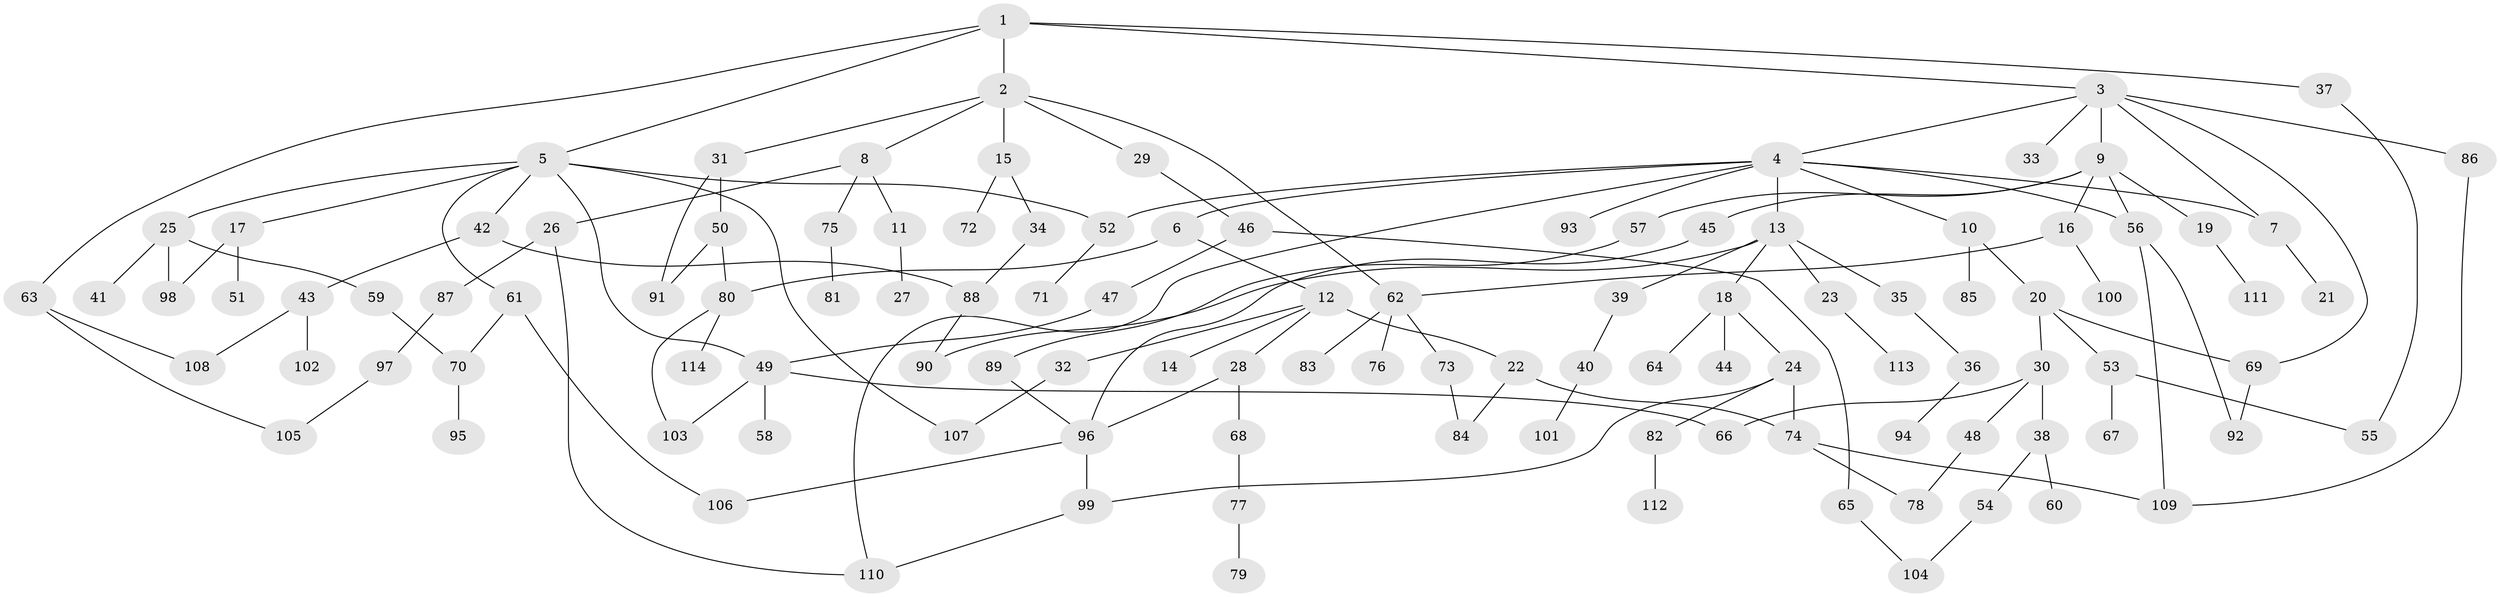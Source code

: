 // coarse degree distribution, {5: 0.0375, 6: 0.05, 8: 0.0125, 7: 0.0125, 3: 0.1875, 2: 0.425, 4: 0.1125, 1: 0.1625}
// Generated by graph-tools (version 1.1) at 2025/48/03/04/25 22:48:50]
// undirected, 114 vertices, 144 edges
graph export_dot {
  node [color=gray90,style=filled];
  1;
  2;
  3;
  4;
  5;
  6;
  7;
  8;
  9;
  10;
  11;
  12;
  13;
  14;
  15;
  16;
  17;
  18;
  19;
  20;
  21;
  22;
  23;
  24;
  25;
  26;
  27;
  28;
  29;
  30;
  31;
  32;
  33;
  34;
  35;
  36;
  37;
  38;
  39;
  40;
  41;
  42;
  43;
  44;
  45;
  46;
  47;
  48;
  49;
  50;
  51;
  52;
  53;
  54;
  55;
  56;
  57;
  58;
  59;
  60;
  61;
  62;
  63;
  64;
  65;
  66;
  67;
  68;
  69;
  70;
  71;
  72;
  73;
  74;
  75;
  76;
  77;
  78;
  79;
  80;
  81;
  82;
  83;
  84;
  85;
  86;
  87;
  88;
  89;
  90;
  91;
  92;
  93;
  94;
  95;
  96;
  97;
  98;
  99;
  100;
  101;
  102;
  103;
  104;
  105;
  106;
  107;
  108;
  109;
  110;
  111;
  112;
  113;
  114;
  1 -- 2;
  1 -- 3;
  1 -- 5;
  1 -- 37;
  1 -- 63;
  2 -- 8;
  2 -- 15;
  2 -- 29;
  2 -- 31;
  2 -- 62;
  3 -- 4;
  3 -- 7;
  3 -- 9;
  3 -- 33;
  3 -- 69;
  3 -- 86;
  4 -- 6;
  4 -- 10;
  4 -- 13;
  4 -- 93;
  4 -- 56;
  4 -- 110;
  4 -- 52;
  4 -- 7;
  5 -- 17;
  5 -- 25;
  5 -- 42;
  5 -- 52;
  5 -- 61;
  5 -- 107;
  5 -- 49;
  6 -- 12;
  6 -- 80;
  7 -- 21;
  8 -- 11;
  8 -- 26;
  8 -- 75;
  9 -- 16;
  9 -- 19;
  9 -- 45;
  9 -- 56;
  9 -- 57;
  10 -- 20;
  10 -- 85;
  11 -- 27;
  12 -- 14;
  12 -- 22;
  12 -- 28;
  12 -- 32;
  13 -- 18;
  13 -- 23;
  13 -- 35;
  13 -- 39;
  13 -- 90;
  15 -- 34;
  15 -- 72;
  16 -- 62;
  16 -- 100;
  17 -- 51;
  17 -- 98;
  18 -- 24;
  18 -- 44;
  18 -- 64;
  19 -- 111;
  20 -- 30;
  20 -- 53;
  20 -- 69;
  22 -- 84;
  22 -- 74;
  23 -- 113;
  24 -- 74;
  24 -- 82;
  24 -- 99;
  25 -- 41;
  25 -- 59;
  25 -- 98;
  26 -- 87;
  26 -- 110;
  28 -- 68;
  28 -- 96;
  29 -- 46;
  30 -- 38;
  30 -- 48;
  30 -- 66;
  31 -- 50;
  31 -- 91;
  32 -- 107;
  34 -- 88;
  35 -- 36;
  36 -- 94;
  37 -- 55;
  38 -- 54;
  38 -- 60;
  39 -- 40;
  40 -- 101;
  42 -- 43;
  42 -- 88;
  43 -- 102;
  43 -- 108;
  45 -- 96;
  46 -- 47;
  46 -- 65;
  47 -- 49;
  48 -- 78;
  49 -- 58;
  49 -- 103;
  49 -- 66;
  50 -- 80;
  50 -- 91;
  52 -- 71;
  53 -- 55;
  53 -- 67;
  54 -- 104;
  56 -- 92;
  56 -- 109;
  57 -- 89;
  59 -- 70;
  61 -- 70;
  61 -- 106;
  62 -- 73;
  62 -- 76;
  62 -- 83;
  63 -- 105;
  63 -- 108;
  65 -- 104;
  68 -- 77;
  69 -- 92;
  70 -- 95;
  73 -- 84;
  74 -- 109;
  74 -- 78;
  75 -- 81;
  77 -- 79;
  80 -- 103;
  80 -- 114;
  82 -- 112;
  86 -- 109;
  87 -- 97;
  88 -- 90;
  89 -- 96;
  96 -- 106;
  96 -- 99;
  97 -- 105;
  99 -- 110;
}
